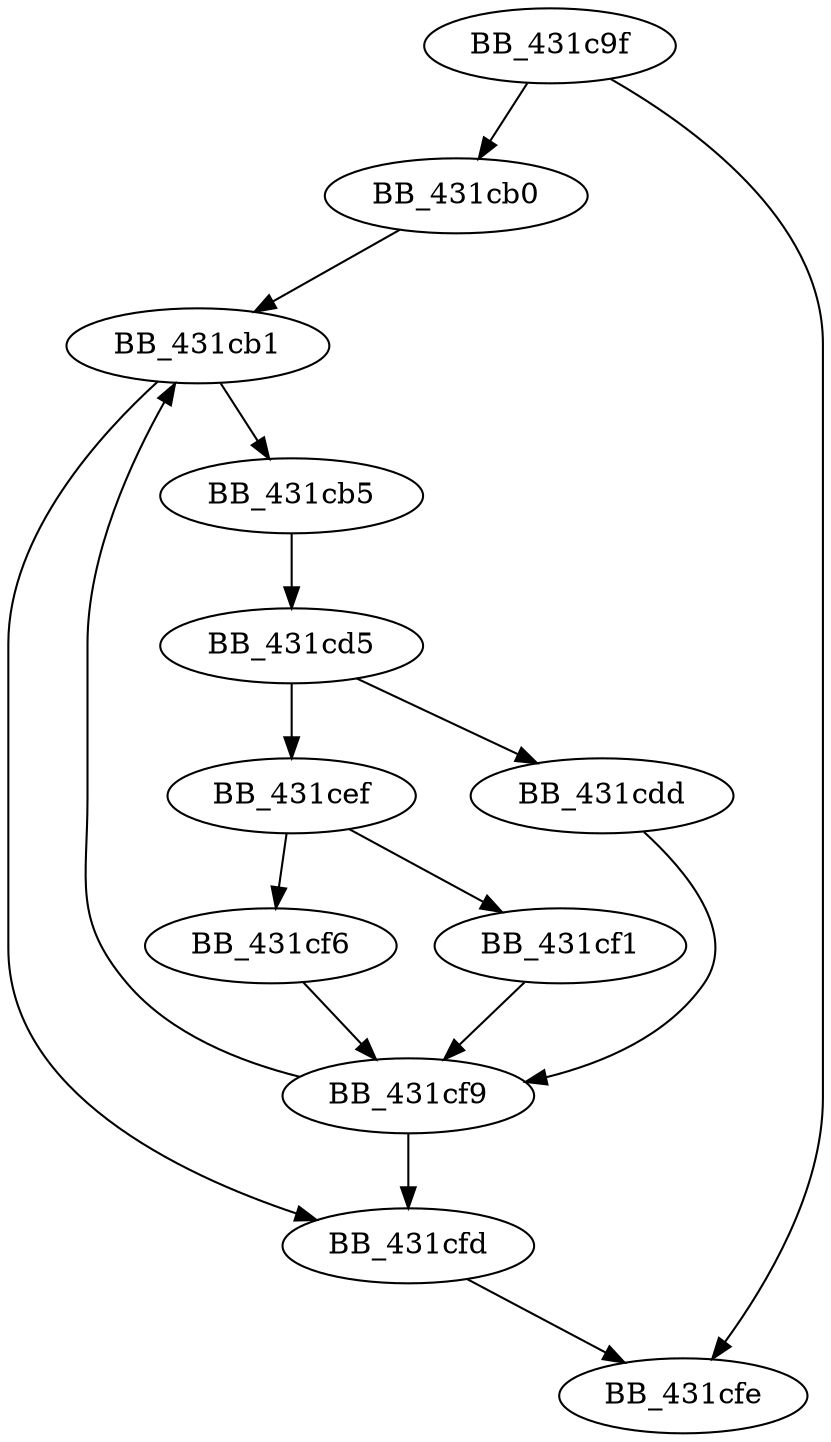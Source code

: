 DiGraph _TranslateName{
BB_431c9f->BB_431cb0
BB_431c9f->BB_431cfe
BB_431cb0->BB_431cb1
BB_431cb1->BB_431cb5
BB_431cb1->BB_431cfd
BB_431cb5->BB_431cd5
BB_431cd5->BB_431cdd
BB_431cd5->BB_431cef
BB_431cdd->BB_431cf9
BB_431cef->BB_431cf1
BB_431cef->BB_431cf6
BB_431cf1->BB_431cf9
BB_431cf6->BB_431cf9
BB_431cf9->BB_431cb1
BB_431cf9->BB_431cfd
BB_431cfd->BB_431cfe
}

